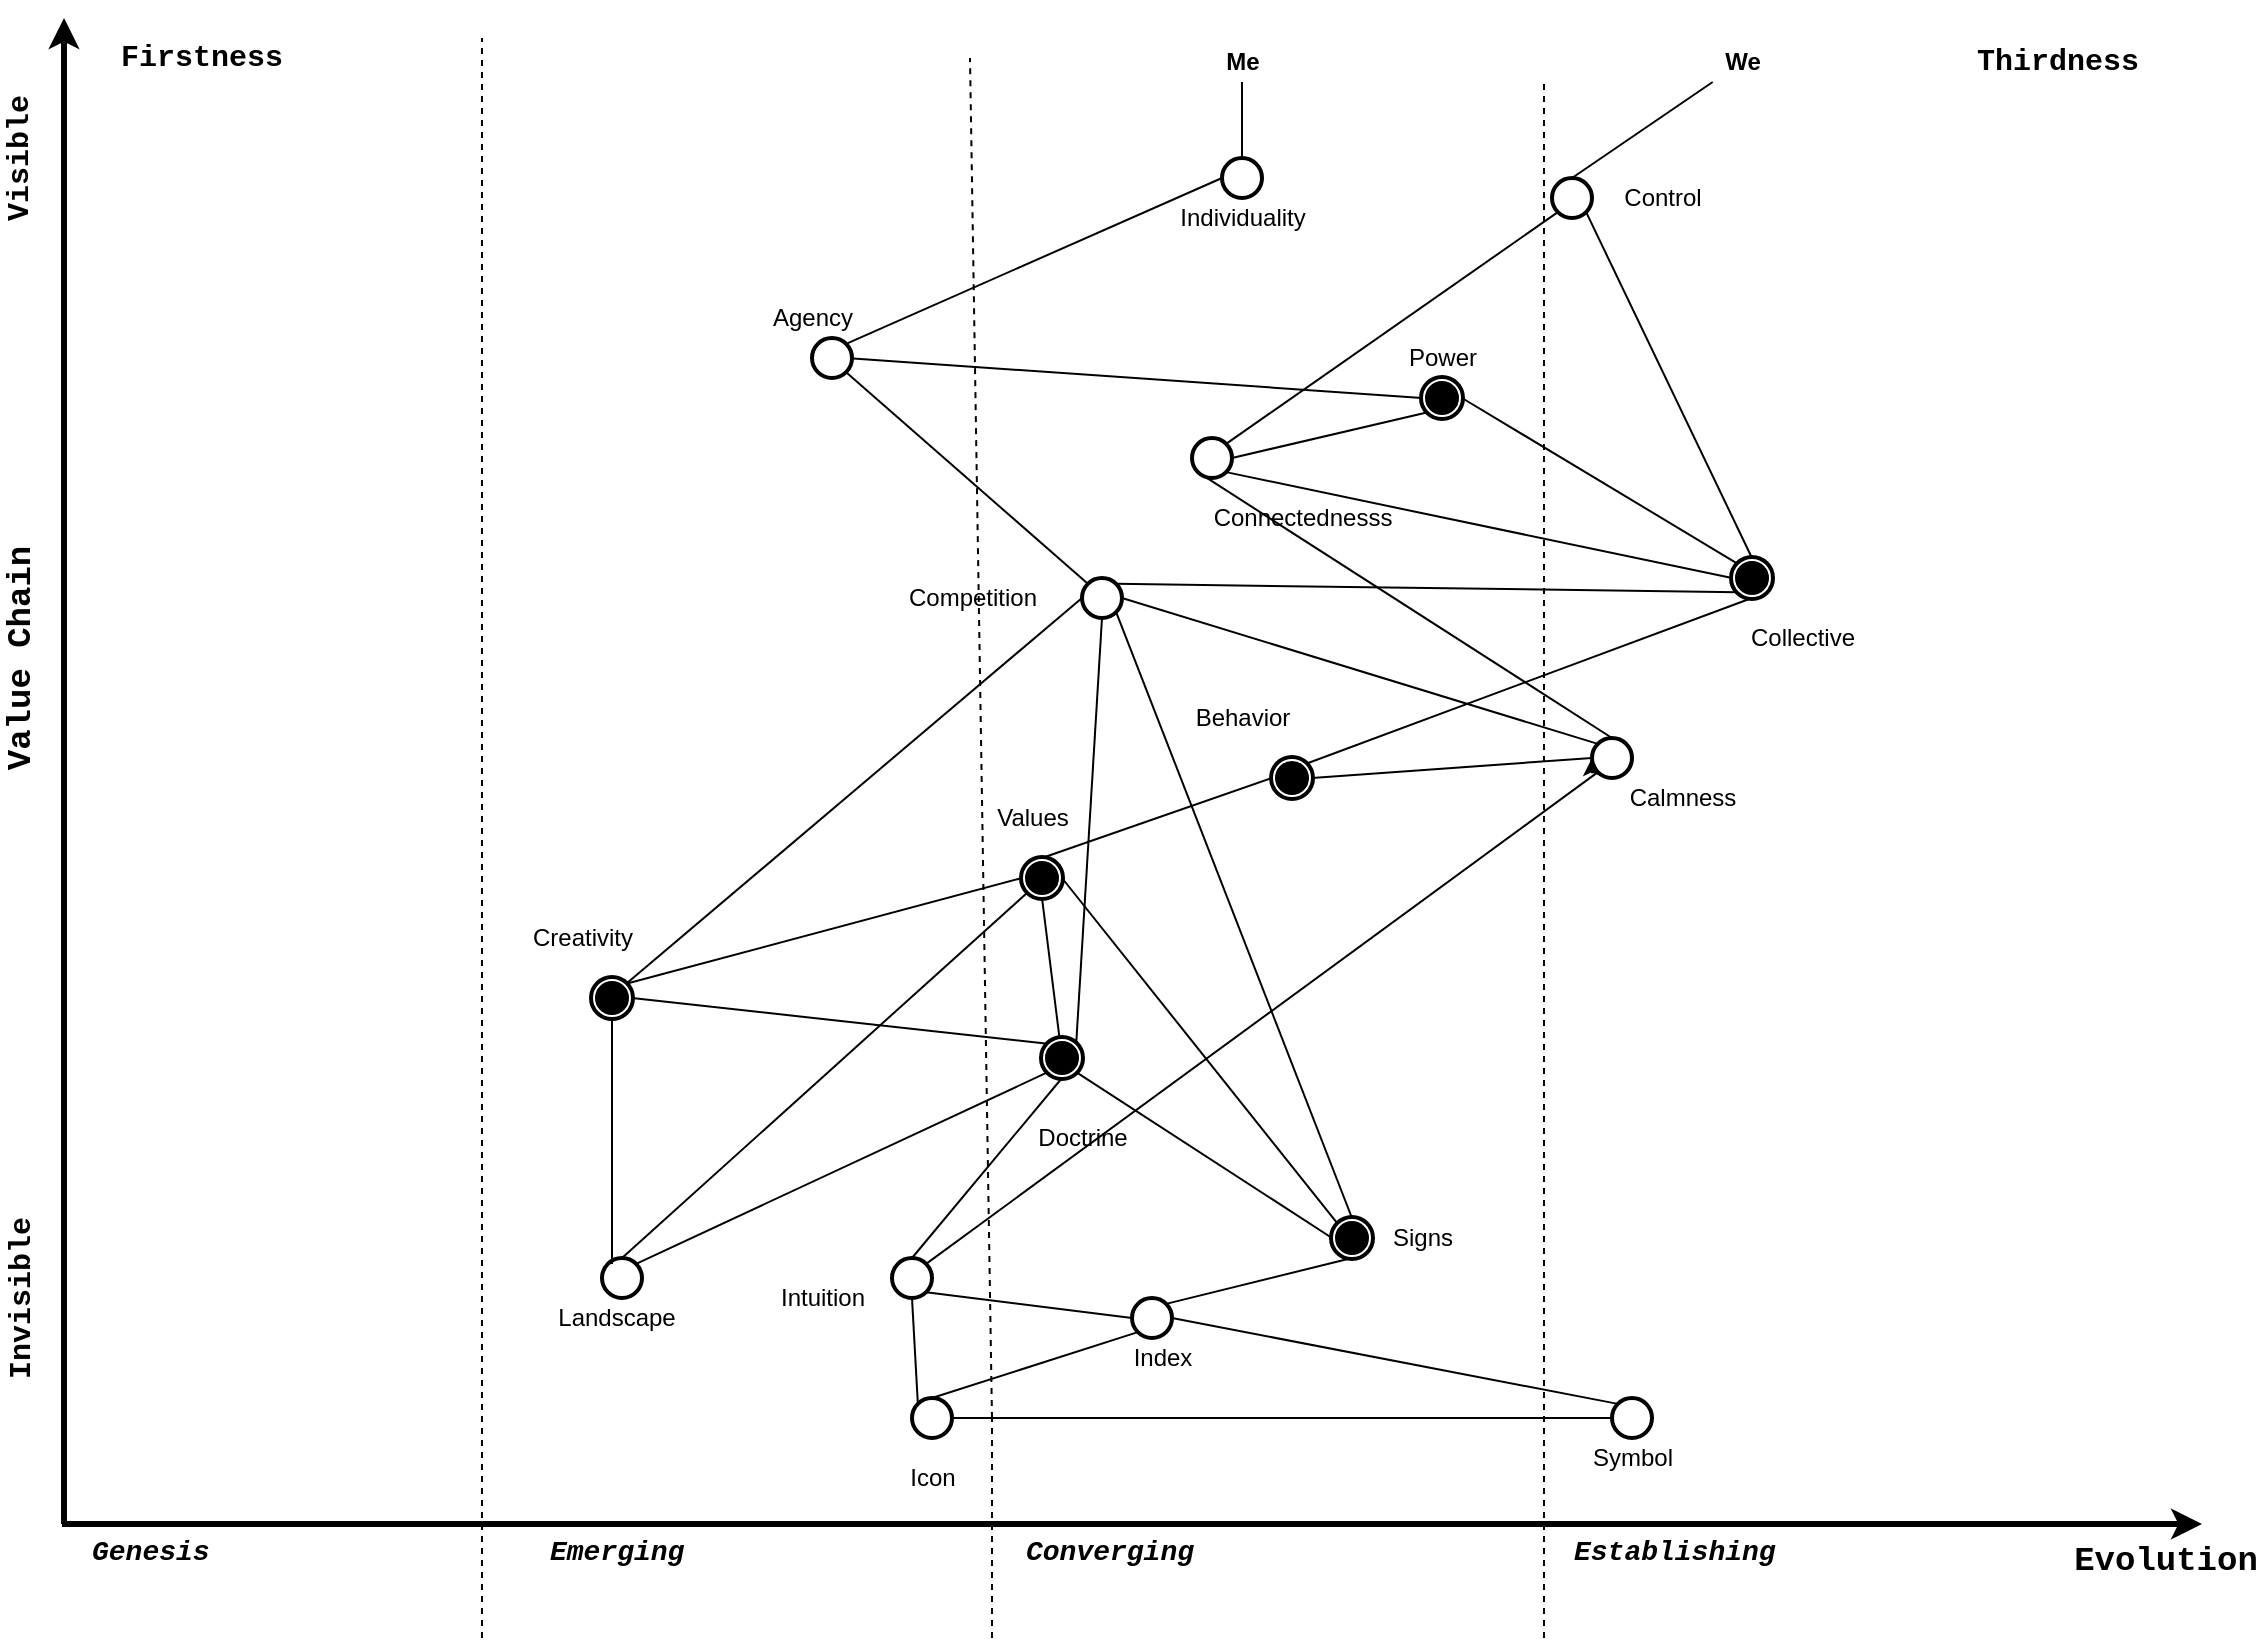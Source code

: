 <mxfile version="13.10.2" type="github">
  <diagram id="SZ1D2dMNAJkDN81yvN-u" name="Page-1">
    <mxGraphModel dx="1779" dy="1548" grid="1" gridSize="10" guides="1" tooltips="1" connect="1" arrows="1" fold="1" page="1" pageScale="1" pageWidth="850" pageHeight="1100" math="0" shadow="0">
      <root>
        <mxCell id="0" />
        <mxCell id="1" parent="0" />
        <UserObject label="" tooltip="Wardley Mapping Canvas" id="ZytXiSbGGcMKnFnPFabf-16">
          <mxCell style="endArrow=none;dashed=1;html=1;strokeWidth=1;fontSize=26;strokeColor=#000000;" edge="1" parent="1">
            <mxGeometry width="50" height="50" relative="1" as="geometry">
              <mxPoint x="65" y="650.0" as="sourcePoint" />
              <mxPoint x="65" y="-150" as="targetPoint" />
            </mxGeometry>
          </mxCell>
        </UserObject>
        <mxCell id="ZytXiSbGGcMKnFnPFabf-17" value="" style="endArrow=none;dashed=1;html=1;strokeWidth=1;fontSize=26;strokeColor=#000000;" edge="1" parent="1">
          <mxGeometry width="50" height="50" relative="1" as="geometry">
            <mxPoint x="320" y="540" as="sourcePoint" />
            <mxPoint x="309.0" y="-140" as="targetPoint" />
          </mxGeometry>
        </mxCell>
        <mxCell id="ZytXiSbGGcMKnFnPFabf-18" value="" style="endArrow=none;dashed=1;html=1;strokeWidth=1;fontSize=26;strokeColor=#000000;" edge="1" parent="1">
          <mxGeometry width="50" height="50" relative="1" as="geometry">
            <mxPoint x="596.0" y="650.0" as="sourcePoint" />
            <mxPoint x="596.0" y="-130" as="targetPoint" />
          </mxGeometry>
        </mxCell>
        <mxCell id="ZytXiSbGGcMKnFnPFabf-19" value="" style="endArrow=classic;html=1;strokeWidth=3;fontSize=26;" edge="1" parent="1">
          <mxGeometry width="50" height="50" relative="1" as="geometry">
            <mxPoint x="-144" y="593.0" as="sourcePoint" />
            <mxPoint x="-144" y="-160" as="targetPoint" />
          </mxGeometry>
        </mxCell>
        <mxCell id="ZytXiSbGGcMKnFnPFabf-20" value="" style="endArrow=classic;html=1;strokeWidth=3;fontSize=26;" edge="1" parent="1">
          <mxGeometry width="50" height="50" relative="1" as="geometry">
            <mxPoint x="-145.0" y="593.0" as="sourcePoint" />
            <mxPoint x="925.0" y="593.0" as="targetPoint" />
          </mxGeometry>
        </mxCell>
        <mxCell id="ZytXiSbGGcMKnFnPFabf-21" value="&lt;i&gt;Genesis&lt;/i&gt;&lt;br style=&quot;font-size: 14px&quot;&gt;" style="text;html=1;strokeColor=none;fillColor=none;align=left;verticalAlign=top;whiteSpace=wrap;rounded=0;labelPosition=center;verticalLabelPosition=middle;fontFamily=Courier New;fontStyle=1;fontSize=14;" vertex="1" parent="1">
          <mxGeometry x="-132.0" y="592" width="136" height="28" as="geometry" />
        </mxCell>
        <mxCell id="ZytXiSbGGcMKnFnPFabf-22" value="&lt;i&gt;Emerging&lt;/i&gt;" style="text;html=1;strokeColor=none;fillColor=none;align=left;verticalAlign=top;whiteSpace=wrap;rounded=0;labelPosition=center;verticalLabelPosition=middle;fontFamily=Courier New;fontStyle=1;fontSize=14;" vertex="1" parent="1">
          <mxGeometry x="97.0" y="592" width="133" height="28" as="geometry" />
        </mxCell>
        <mxCell id="ZytXiSbGGcMKnFnPFabf-23" value="&lt;i&gt;Converging&lt;/i&gt;" style="text;html=1;strokeColor=none;fillColor=none;align=left;verticalAlign=top;whiteSpace=wrap;rounded=0;labelPosition=center;verticalLabelPosition=middle;fontFamily=Courier New;fontStyle=1;fontSize=14;" vertex="1" parent="1">
          <mxGeometry x="335.0" y="592" width="165" height="28" as="geometry" />
        </mxCell>
        <mxCell id="ZytXiSbGGcMKnFnPFabf-24" value="&lt;i&gt;Establishing&lt;/i&gt;" style="text;html=1;strokeColor=none;fillColor=none;align=left;verticalAlign=top;whiteSpace=wrap;rounded=0;labelPosition=center;verticalLabelPosition=middle;fontFamily=Courier New;fontStyle=1;fontSize=14;" vertex="1" parent="1">
          <mxGeometry x="609.0" y="592" width="201" height="28" as="geometry" />
        </mxCell>
        <mxCell id="ZytXiSbGGcMKnFnPFabf-25" value="Evolution" style="text;html=1;strokeColor=none;fillColor=none;align=center;verticalAlign=middle;whiteSpace=wrap;rounded=0;shadow=0;glass=0;comic=0;fontFamily=Courier New;fontSize=17;fontStyle=1" vertex="1" parent="1">
          <mxGeometry x="872" y="602.0" width="70" height="20" as="geometry" />
        </mxCell>
        <mxCell id="ZytXiSbGGcMKnFnPFabf-26" value="Firstness" style="text;html=1;strokeColor=none;fillColor=none;align=center;verticalAlign=middle;whiteSpace=wrap;rounded=0;shadow=0;glass=0;comic=0;fontFamily=Courier New;fontSize=15;fontStyle=1" vertex="1" parent="1">
          <mxGeometry x="-130" y="-150.0" width="110" height="20" as="geometry" />
        </mxCell>
        <mxCell id="ZytXiSbGGcMKnFnPFabf-27" value="Thirdness" style="text;html=1;strokeColor=none;fillColor=none;align=center;verticalAlign=middle;whiteSpace=wrap;rounded=0;shadow=0;glass=0;comic=0;fontFamily=Courier New;fontSize=15;fontStyle=1" vertex="1" parent="1">
          <mxGeometry x="798" y="-148.0" width="110" height="20" as="geometry" />
        </mxCell>
        <mxCell id="ZytXiSbGGcMKnFnPFabf-28" value="Value Chain" style="text;html=1;strokeColor=none;fillColor=none;align=center;verticalAlign=middle;whiteSpace=wrap;rounded=0;shadow=0;glass=0;comic=0;fontFamily=Courier New;fontSize=17;fontStyle=1;rotation=-90;" vertex="1" parent="1">
          <mxGeometry x="-230" y="150.0" width="130" height="20" as="geometry" />
        </mxCell>
        <mxCell id="ZytXiSbGGcMKnFnPFabf-29" value="Visible" style="text;html=1;strokeColor=none;fillColor=none;align=center;verticalAlign=middle;whiteSpace=wrap;rounded=0;shadow=0;glass=0;comic=0;fontFamily=Courier New;fontSize=15;fontStyle=1;rotation=-90;" vertex="1" parent="1">
          <mxGeometry x="-211" y="-100.0" width="90" height="20" as="geometry" />
        </mxCell>
        <mxCell id="ZytXiSbGGcMKnFnPFabf-30" value="Invisible" style="text;html=1;strokeColor=none;fillColor=none;align=center;verticalAlign=middle;whiteSpace=wrap;rounded=0;shadow=0;glass=0;comic=0;fontFamily=Courier New;fontSize=15;fontStyle=1;rotation=-90;" vertex="1" parent="1">
          <mxGeometry x="-210" y="470.0" width="90" height="20" as="geometry" />
        </mxCell>
        <UserObject label="" tooltip="Component" id="ZytXiSbGGcMKnFnPFabf-31">
          <mxCell style="ellipse;whiteSpace=wrap;html=1;aspect=fixed;strokeColor=#000000;fillColor=#ffffff;fontFamily=Helvetica;fontSize=13;align=center;strokeWidth=2;" vertex="1" parent="1">
            <mxGeometry x="600" y="-80" width="20" height="20" as="geometry" />
          </mxCell>
        </UserObject>
        <mxCell id="ZytXiSbGGcMKnFnPFabf-34" value="Control" style="text;html=1;align=center;verticalAlign=middle;resizable=0;points=[];autosize=1;" vertex="1" parent="1">
          <mxGeometry x="630" y="-80" width="50" height="20" as="geometry" />
        </mxCell>
        <UserObject label="" tooltip="Component" id="ZytXiSbGGcMKnFnPFabf-35">
          <mxCell style="ellipse;whiteSpace=wrap;html=1;aspect=fixed;strokeColor=#000000;fillColor=#ffffff;fontFamily=Helvetica;fontSize=13;align=center;strokeWidth=2;" vertex="1" parent="1">
            <mxGeometry x="435" y="-90" width="20" height="20" as="geometry" />
          </mxCell>
        </UserObject>
        <mxCell id="ZytXiSbGGcMKnFnPFabf-36" value="Individuality" style="text;html=1;align=center;verticalAlign=middle;resizable=0;points=[];autosize=1;" vertex="1" parent="1">
          <mxGeometry x="405" y="-70" width="80" height="20" as="geometry" />
        </mxCell>
        <mxCell id="ZytXiSbGGcMKnFnPFabf-39" value="Agency" style="text;html=1;align=center;verticalAlign=middle;resizable=0;points=[];autosize=1;" vertex="1" parent="1">
          <mxGeometry x="200" y="-20" width="60" height="20" as="geometry" />
        </mxCell>
        <UserObject label="" tooltip="Component" id="ZytXiSbGGcMKnFnPFabf-40">
          <mxCell style="ellipse;whiteSpace=wrap;html=1;aspect=fixed;strokeColor=#000000;fillColor=#ffffff;fontFamily=Helvetica;fontSize=13;align=center;strokeWidth=2;" vertex="1" parent="1">
            <mxGeometry x="420" y="50" width="20" height="20" as="geometry" />
          </mxCell>
        </UserObject>
        <mxCell id="ZytXiSbGGcMKnFnPFabf-41" value="Connectednesss" style="text;html=1;align=center;verticalAlign=middle;resizable=0;points=[];autosize=1;" vertex="1" parent="1">
          <mxGeometry x="425" y="80" width="100" height="20" as="geometry" />
        </mxCell>
        <mxCell id="ZytXiSbGGcMKnFnPFabf-44" value="" style="shape=mxgraph.bpmn.shape;html=1;verticalLabelPosition=bottom;labelBackgroundColor=#ffffff;verticalAlign=top;align=center;perimeter=ellipsePerimeter;outlineConnect=0;outline=end;symbol=terminate;rotation=0;fontStyle=1" vertex="1" parent="1">
          <mxGeometry x="690" y="110" width="20" height="20" as="geometry" />
        </mxCell>
        <mxCell id="ZytXiSbGGcMKnFnPFabf-45" value="Collective" style="text;html=1;align=center;verticalAlign=middle;resizable=0;points=[];autosize=1;" vertex="1" parent="1">
          <mxGeometry x="690" y="140" width="70" height="20" as="geometry" />
        </mxCell>
        <mxCell id="ZytXiSbGGcMKnFnPFabf-46" value="" style="shape=mxgraph.bpmn.shape;html=1;verticalLabelPosition=bottom;labelBackgroundColor=#ffffff;verticalAlign=top;align=center;perimeter=ellipsePerimeter;outlineConnect=0;outline=end;symbol=terminate;rotation=0;fontStyle=1" vertex="1" parent="1">
          <mxGeometry x="535" y="20" width="20" height="20" as="geometry" />
        </mxCell>
        <mxCell id="ZytXiSbGGcMKnFnPFabf-47" value="Power" style="text;html=1;align=center;verticalAlign=middle;resizable=0;points=[];autosize=1;" vertex="1" parent="1">
          <mxGeometry x="520" width="50" height="20" as="geometry" />
        </mxCell>
        <UserObject label="" tooltip="Component" id="ZytXiSbGGcMKnFnPFabf-48">
          <mxCell style="ellipse;whiteSpace=wrap;html=1;aspect=fixed;strokeColor=#000000;fillColor=#ffffff;fontFamily=Helvetica;fontSize=13;align=center;strokeWidth=2;" vertex="1" parent="1">
            <mxGeometry x="620" y="200" width="20" height="20" as="geometry" />
          </mxCell>
        </UserObject>
        <mxCell id="ZytXiSbGGcMKnFnPFabf-49" value="Calmness" style="text;html=1;align=center;verticalAlign=middle;resizable=0;points=[];autosize=1;" vertex="1" parent="1">
          <mxGeometry x="630" y="220" width="70" height="20" as="geometry" />
        </mxCell>
        <UserObject label="" tooltip="Component" id="ZytXiSbGGcMKnFnPFabf-50">
          <mxCell style="ellipse;whiteSpace=wrap;html=1;aspect=fixed;strokeColor=#000000;fillColor=#ffffff;fontFamily=Helvetica;fontSize=13;align=center;strokeWidth=2;" vertex="1" parent="1">
            <mxGeometry x="365" y="120" width="20" height="20" as="geometry" />
          </mxCell>
        </UserObject>
        <mxCell id="ZytXiSbGGcMKnFnPFabf-51" value="Competition" style="text;html=1;align=center;verticalAlign=middle;resizable=0;points=[];autosize=1;" vertex="1" parent="1">
          <mxGeometry x="270" y="120" width="80" height="20" as="geometry" />
        </mxCell>
        <mxCell id="ZytXiSbGGcMKnFnPFabf-53" value="Behavior" style="text;html=1;align=center;verticalAlign=middle;resizable=0;points=[];autosize=1;" vertex="1" parent="1">
          <mxGeometry x="415" y="180" width="60" height="20" as="geometry" />
        </mxCell>
        <mxCell id="ZytXiSbGGcMKnFnPFabf-55" value="Values" style="text;html=1;align=center;verticalAlign=middle;resizable=0;points=[];autosize=1;" vertex="1" parent="1">
          <mxGeometry x="315" y="230" width="50" height="20" as="geometry" />
        </mxCell>
        <mxCell id="ZytXiSbGGcMKnFnPFabf-56" value="" style="shape=mxgraph.bpmn.shape;html=1;verticalLabelPosition=bottom;labelBackgroundColor=#ffffff;verticalAlign=top;align=center;perimeter=ellipsePerimeter;outlineConnect=0;outline=end;symbol=terminate;rotation=0;fontStyle=1" vertex="1" parent="1">
          <mxGeometry x="460" y="210" width="20" height="20" as="geometry" />
        </mxCell>
        <mxCell id="ZytXiSbGGcMKnFnPFabf-57" value="" style="shape=mxgraph.bpmn.shape;html=1;verticalLabelPosition=bottom;labelBackgroundColor=#ffffff;verticalAlign=top;align=center;perimeter=ellipsePerimeter;outlineConnect=0;outline=end;symbol=terminate;rotation=0;fontStyle=1" vertex="1" parent="1">
          <mxGeometry x="335" y="260" width="20" height="20" as="geometry" />
        </mxCell>
        <mxCell id="ZytXiSbGGcMKnFnPFabf-58" value="" style="shape=mxgraph.bpmn.shape;html=1;verticalLabelPosition=bottom;labelBackgroundColor=#ffffff;verticalAlign=top;align=center;perimeter=ellipsePerimeter;outlineConnect=0;outline=end;symbol=terminate;rotation=0;fontStyle=1" vertex="1" parent="1">
          <mxGeometry x="120" y="320" width="20" height="20" as="geometry" />
        </mxCell>
        <mxCell id="ZytXiSbGGcMKnFnPFabf-59" value="Creativity" style="text;html=1;align=center;verticalAlign=middle;resizable=0;points=[];autosize=1;" vertex="1" parent="1">
          <mxGeometry x="80" y="290" width="70" height="20" as="geometry" />
        </mxCell>
        <mxCell id="ZytXiSbGGcMKnFnPFabf-60" value="" style="shape=mxgraph.bpmn.shape;html=1;verticalLabelPosition=bottom;labelBackgroundColor=#ffffff;verticalAlign=top;align=center;perimeter=ellipsePerimeter;outlineConnect=0;outline=end;symbol=terminate;rotation=0;fontStyle=1" vertex="1" parent="1">
          <mxGeometry x="345" y="350" width="20" height="20" as="geometry" />
        </mxCell>
        <mxCell id="ZytXiSbGGcMKnFnPFabf-61" value="Doctrine" style="text;html=1;align=center;verticalAlign=middle;resizable=0;points=[];autosize=1;" vertex="1" parent="1">
          <mxGeometry x="335" y="390" width="60" height="20" as="geometry" />
        </mxCell>
        <UserObject label="" tooltip="Component" id="ZytXiSbGGcMKnFnPFabf-62">
          <mxCell style="ellipse;whiteSpace=wrap;html=1;aspect=fixed;strokeColor=#000000;fillColor=#ffffff;fontFamily=Helvetica;fontSize=13;align=center;strokeWidth=2;" vertex="1" parent="1">
            <mxGeometry x="270" y="460" width="20" height="20" as="geometry" />
          </mxCell>
        </UserObject>
        <mxCell id="ZytXiSbGGcMKnFnPFabf-63" value="Intuition" style="text;html=1;align=center;verticalAlign=middle;resizable=0;points=[];autosize=1;" vertex="1" parent="1">
          <mxGeometry x="205" y="470" width="60" height="20" as="geometry" />
        </mxCell>
        <UserObject label="" tooltip="Component" id="ZytXiSbGGcMKnFnPFabf-64">
          <mxCell style="ellipse;whiteSpace=wrap;html=1;aspect=fixed;strokeColor=#000000;fillColor=#ffffff;fontFamily=Helvetica;fontSize=13;align=center;strokeWidth=2;" vertex="1" parent="1">
            <mxGeometry x="390" y="480" width="20" height="20" as="geometry" />
          </mxCell>
        </UserObject>
        <mxCell id="ZytXiSbGGcMKnFnPFabf-65" value="Landscape" style="text;html=1;align=center;verticalAlign=middle;resizable=0;points=[];autosize=1;" vertex="1" parent="1">
          <mxGeometry x="97" y="480" width="70" height="20" as="geometry" />
        </mxCell>
        <UserObject label="" tooltip="Component" id="ZytXiSbGGcMKnFnPFabf-66">
          <mxCell style="ellipse;whiteSpace=wrap;html=1;aspect=fixed;strokeColor=#000000;fillColor=#ffffff;fontFamily=Helvetica;fontSize=13;align=center;strokeWidth=2;" vertex="1" parent="1">
            <mxGeometry x="630" y="530" width="20" height="20" as="geometry" />
          </mxCell>
        </UserObject>
        <mxCell id="ZytXiSbGGcMKnFnPFabf-68" value="Symbol" style="text;html=1;align=center;verticalAlign=middle;resizable=0;points=[];autosize=1;" vertex="1" parent="1">
          <mxGeometry x="610" y="550" width="60" height="20" as="geometry" />
        </mxCell>
        <UserObject label="" tooltip="Component" id="ZytXiSbGGcMKnFnPFabf-69">
          <mxCell style="ellipse;whiteSpace=wrap;html=1;aspect=fixed;strokeColor=#000000;fillColor=#ffffff;fontFamily=Helvetica;fontSize=13;align=center;strokeWidth=2;" vertex="1" parent="1">
            <mxGeometry x="125" y="460" width="20" height="20" as="geometry" />
          </mxCell>
        </UserObject>
        <UserObject label="" tooltip="Component" id="ZytXiSbGGcMKnFnPFabf-76">
          <mxCell style="ellipse;whiteSpace=wrap;html=1;aspect=fixed;strokeColor=#000000;fillColor=#ffffff;fontFamily=Helvetica;fontSize=13;align=center;strokeWidth=2;" vertex="1" parent="1">
            <mxGeometry x="280" y="530" width="20" height="20" as="geometry" />
          </mxCell>
        </UserObject>
        <mxCell id="ZytXiSbGGcMKnFnPFabf-77" value="Icon" style="text;html=1;align=center;verticalAlign=middle;resizable=0;points=[];autosize=1;" vertex="1" parent="1">
          <mxGeometry x="270" y="560" width="40" height="20" as="geometry" />
        </mxCell>
        <mxCell id="ZytXiSbGGcMKnFnPFabf-82" value="" style="shape=mxgraph.bpmn.shape;html=1;verticalLabelPosition=bottom;labelBackgroundColor=#ffffff;verticalAlign=top;align=center;perimeter=ellipsePerimeter;outlineConnect=0;outline=end;symbol=terminate;rotation=0;fontStyle=1" vertex="1" parent="1">
          <mxGeometry x="490" y="440" width="20" height="20" as="geometry" />
        </mxCell>
        <mxCell id="ZytXiSbGGcMKnFnPFabf-85" value="Signs" style="text;html=1;align=center;verticalAlign=middle;resizable=0;points=[];autosize=1;" vertex="1" parent="1">
          <mxGeometry x="510" y="440" width="50" height="20" as="geometry" />
        </mxCell>
        <UserObject label="" tooltip="Interface / line of the present" id="ZytXiSbGGcMKnFnPFabf-86">
          <mxCell style="endArrow=none;html=1;strokeColor=#000000;strokeWidth=1;fontFamily=Courier New;fontSize=14;fontColor=#000000;entryX=1;entryY=0.5;entryDx=0;entryDy=0;exitX=0.145;exitY=0.145;exitDx=0;exitDy=0;exitPerimeter=0;" edge="1" parent="1" source="ZytXiSbGGcMKnFnPFabf-82" target="ZytXiSbGGcMKnFnPFabf-57">
            <mxGeometry width="50" height="50" relative="1" as="geometry">
              <mxPoint x="540" y="380" as="sourcePoint" />
              <mxPoint x="570" y="330" as="targetPoint" />
            </mxGeometry>
          </mxCell>
        </UserObject>
        <UserObject label="" tooltip="Interface / line of the present" id="ZytXiSbGGcMKnFnPFabf-87">
          <mxCell style="endArrow=none;html=1;strokeColor=#000000;strokeWidth=1;fontFamily=Courier New;fontSize=14;fontColor=#000000;entryX=0.5;entryY=1;entryDx=0;entryDy=0;" edge="1" parent="1" source="ZytXiSbGGcMKnFnPFabf-60" target="ZytXiSbGGcMKnFnPFabf-57">
            <mxGeometry width="50" height="50" relative="1" as="geometry">
              <mxPoint x="440" y="450" as="sourcePoint" />
              <mxPoint x="470" y="400" as="targetPoint" />
            </mxGeometry>
          </mxCell>
        </UserObject>
        <UserObject label="" tooltip="Interface / line of the present" id="ZytXiSbGGcMKnFnPFabf-89">
          <mxCell style="endArrow=none;html=1;strokeColor=#000000;strokeWidth=1;fontFamily=Courier New;fontSize=14;fontColor=#000000;entryX=1;entryY=0.5;entryDx=0;entryDy=0;exitX=0.145;exitY=0.145;exitDx=0;exitDy=0;exitPerimeter=0;" edge="1" parent="1" source="ZytXiSbGGcMKnFnPFabf-60" target="ZytXiSbGGcMKnFnPFabf-58">
            <mxGeometry width="50" height="50" relative="1" as="geometry">
              <mxPoint x="260" y="430" as="sourcePoint" />
              <mxPoint x="290" y="380" as="targetPoint" />
            </mxGeometry>
          </mxCell>
        </UserObject>
        <UserObject label="" tooltip="Interface / line of the present" id="ZytXiSbGGcMKnFnPFabf-90">
          <mxCell style="endArrow=none;html=1;strokeColor=#000000;strokeWidth=1;fontFamily=Courier New;fontSize=14;fontColor=#000000;exitX=0.855;exitY=0.145;exitDx=0;exitDy=0;exitPerimeter=0;entryX=0;entryY=0.5;entryDx=0;entryDy=0;" edge="1" parent="1" source="ZytXiSbGGcMKnFnPFabf-58" target="ZytXiSbGGcMKnFnPFabf-50">
            <mxGeometry width="50" height="50" relative="1" as="geometry">
              <mxPoint x="230" y="270" as="sourcePoint" />
              <mxPoint x="260" y="220" as="targetPoint" />
            </mxGeometry>
          </mxCell>
        </UserObject>
        <UserObject label="" tooltip="Interface / line of the present" id="ZytXiSbGGcMKnFnPFabf-91">
          <mxCell style="endArrow=none;html=1;strokeColor=#000000;strokeWidth=1;fontFamily=Courier New;fontSize=14;fontColor=#000000;entryX=1;entryY=1;entryDx=0;entryDy=0;exitX=0.5;exitY=0;exitDx=0;exitDy=0;" edge="1" parent="1" source="ZytXiSbGGcMKnFnPFabf-82" target="ZytXiSbGGcMKnFnPFabf-50">
            <mxGeometry width="50" height="50" relative="1" as="geometry">
              <mxPoint x="650" y="410" as="sourcePoint" />
              <mxPoint y="330" as="targetPoint" />
            </mxGeometry>
          </mxCell>
        </UserObject>
        <UserObject label="" tooltip="Interface / line of the present" id="ZytXiSbGGcMKnFnPFabf-92">
          <mxCell style="endArrow=none;html=1;strokeColor=#000000;strokeWidth=1;fontFamily=Courier New;fontSize=14;fontColor=#000000;entryX=0.5;entryY=1;entryDx=0;entryDy=0;exitX=0.855;exitY=0.145;exitDx=0;exitDy=0;exitPerimeter=0;" edge="1" parent="1" source="ZytXiSbGGcMKnFnPFabf-60" target="ZytXiSbGGcMKnFnPFabf-50">
            <mxGeometry width="50" height="50" relative="1" as="geometry">
              <mxPoint x="375" y="390" as="sourcePoint" />
              <mxPoint x="390" y="400" as="targetPoint" />
            </mxGeometry>
          </mxCell>
        </UserObject>
        <UserObject label="" tooltip="Interface / line of the present" id="ZytXiSbGGcMKnFnPFabf-94">
          <mxCell style="endArrow=none;html=1;strokeColor=#000000;strokeWidth=1;fontFamily=Courier New;fontSize=14;fontColor=#000000;entryX=0.855;entryY=0.855;entryDx=0;entryDy=0;entryPerimeter=0;exitX=0;exitY=0.5;exitDx=0;exitDy=0;" edge="1" parent="1" source="ZytXiSbGGcMKnFnPFabf-82" target="ZytXiSbGGcMKnFnPFabf-60">
            <mxGeometry width="50" height="50" relative="1" as="geometry">
              <mxPoint x="630" y="440" as="sourcePoint" />
              <mxPoint x="70" y="400" as="targetPoint" />
            </mxGeometry>
          </mxCell>
        </UserObject>
        <UserObject label="" tooltip="Interface / line of the present" id="ZytXiSbGGcMKnFnPFabf-95">
          <mxCell style="endArrow=none;html=1;strokeColor=#000000;strokeWidth=1;fontFamily=Courier New;fontSize=14;fontColor=#000000;entryX=0;entryY=1;entryDx=0;entryDy=0;exitX=1;exitY=0;exitDx=0;exitDy=0;" edge="1" parent="1" source="ZytXiSbGGcMKnFnPFabf-62" target="ZytXiSbGGcMKnFnPFabf-48">
            <mxGeometry width="50" height="50" relative="1" as="geometry">
              <mxPoint x="100" y="300" as="sourcePoint" />
              <mxPoint x="130" y="250" as="targetPoint" />
            </mxGeometry>
          </mxCell>
        </UserObject>
        <UserObject label="" tooltip="Interface / line of the present" id="ZytXiSbGGcMKnFnPFabf-96">
          <mxCell style="endArrow=none;html=1;strokeColor=#000000;strokeWidth=1;fontFamily=Courier New;fontSize=14;fontColor=#000000;exitX=1;exitY=0.5;exitDx=0;exitDy=0;entryX=0;entryY=0.5;entryDx=0;entryDy=0;" edge="1" parent="1" source="ZytXiSbGGcMKnFnPFabf-56" target="ZytXiSbGGcMKnFnPFabf-48">
            <mxGeometry width="50" height="50" relative="1" as="geometry">
              <mxPoint x="150" y="230" as="sourcePoint" />
              <mxPoint x="350" y="130" as="targetPoint" />
            </mxGeometry>
          </mxCell>
        </UserObject>
        <UserObject label="" tooltip="Interface / line of the present" id="ZytXiSbGGcMKnFnPFabf-97">
          <mxCell style="endArrow=none;html=1;strokeColor=#000000;strokeWidth=1;fontFamily=Courier New;fontSize=14;fontColor=#000000;exitX=0;exitY=0;exitDx=0;exitDy=0;entryX=1;entryY=0.5;entryDx=0;entryDy=0;" edge="1" parent="1" source="ZytXiSbGGcMKnFnPFabf-48" target="ZytXiSbGGcMKnFnPFabf-50">
            <mxGeometry width="50" height="50" relative="1" as="geometry">
              <mxPoint x="110" y="230" as="sourcePoint" />
              <mxPoint x="390" y="130" as="targetPoint" />
            </mxGeometry>
          </mxCell>
        </UserObject>
        <UserObject label="" tooltip="Interface / line of the present" id="ZytXiSbGGcMKnFnPFabf-105">
          <mxCell style="endArrow=none;html=1;strokeColor=#000000;strokeWidth=1;fontFamily=Courier New;fontSize=14;fontColor=#000000;entryX=1;entryY=0.5;entryDx=0;entryDy=0;exitX=0.145;exitY=0.145;exitDx=0;exitDy=0;exitPerimeter=0;" edge="1" parent="1" source="ZytXiSbGGcMKnFnPFabf-44" target="ZytXiSbGGcMKnFnPFabf-46">
            <mxGeometry width="50" height="50" relative="1" as="geometry">
              <mxPoint x="160" y="150" as="sourcePoint" />
              <mxPoint x="190" y="100" as="targetPoint" />
            </mxGeometry>
          </mxCell>
        </UserObject>
        <UserObject label="" tooltip="Interface / line of the present" id="ZytXiSbGGcMKnFnPFabf-106">
          <mxCell style="endArrow=none;html=1;strokeColor=#000000;strokeWidth=1;fontFamily=Courier New;fontSize=14;fontColor=#000000;exitX=0;exitY=0.5;exitDx=0;exitDy=0;" edge="1" parent="1" source="ZytXiSbGGcMKnFnPFabf-46">
            <mxGeometry width="50" height="50" relative="1" as="geometry">
              <mxPoint x="470" y="20" as="sourcePoint" />
              <mxPoint x="247" y="10" as="targetPoint" />
            </mxGeometry>
          </mxCell>
        </UserObject>
        <UserObject label="" tooltip="Interface / line of the present" id="ZytXiSbGGcMKnFnPFabf-107">
          <mxCell style="endArrow=none;html=1;strokeColor=#000000;strokeWidth=1;fontFamily=Courier New;fontSize=14;fontColor=#000000;entryX=0;entryY=1;entryDx=0;entryDy=0;exitX=1;exitY=0;exitDx=0;exitDy=0;" edge="1" parent="1" source="ZytXiSbGGcMKnFnPFabf-40" target="ZytXiSbGGcMKnFnPFabf-31">
            <mxGeometry width="50" height="50" relative="1" as="geometry">
              <mxPoint x="290" y="-20" as="sourcePoint" />
              <mxPoint x="320" y="-70" as="targetPoint" />
            </mxGeometry>
          </mxCell>
        </UserObject>
        <UserObject label="" tooltip="Interface / line of the present" id="ZytXiSbGGcMKnFnPFabf-108">
          <mxCell style="endArrow=none;html=1;strokeColor=#000000;strokeWidth=1;fontFamily=Courier New;fontSize=14;fontColor=#000000;entryX=1;entryY=1;entryDx=0;entryDy=0;exitX=0.5;exitY=0;exitDx=0;exitDy=0;" edge="1" parent="1" source="ZytXiSbGGcMKnFnPFabf-44" target="ZytXiSbGGcMKnFnPFabf-31">
            <mxGeometry width="50" height="50" relative="1" as="geometry">
              <mxPoint x="780" y="120" as="sourcePoint" />
              <mxPoint x="810" y="70" as="targetPoint" />
            </mxGeometry>
          </mxCell>
        </UserObject>
        <UserObject label="" tooltip="Interface / line of the present" id="ZytXiSbGGcMKnFnPFabf-111">
          <mxCell style="endArrow=none;html=1;strokeColor=#000000;strokeWidth=1;fontFamily=Courier New;fontSize=14;fontColor=#000000;entryX=1;entryY=1;entryDx=0;entryDy=0;exitX=0;exitY=0.5;exitDx=0;exitDy=0;" edge="1" parent="1" source="ZytXiSbGGcMKnFnPFabf-44" target="ZytXiSbGGcMKnFnPFabf-40">
            <mxGeometry width="50" height="50" relative="1" as="geometry">
              <mxPoint x="620" y="290" as="sourcePoint" />
              <mxPoint x="650" y="240" as="targetPoint" />
            </mxGeometry>
          </mxCell>
        </UserObject>
        <UserObject label="" tooltip="Interface / line of the present" id="ZytXiSbGGcMKnFnPFabf-112">
          <mxCell style="endArrow=none;html=1;strokeColor=#000000;strokeWidth=1;fontFamily=Courier New;fontSize=14;fontColor=#000000;entryX=1;entryY=0;entryDx=0;entryDy=0;exitX=0;exitY=0.5;exitDx=0;exitDy=0;" edge="1" parent="1" source="ZytXiSbGGcMKnFnPFabf-35" target="ZytXiSbGGcMKnFnPFabf-38">
            <mxGeometry width="50" height="50" relative="1" as="geometry">
              <mxPoint x="120" y="20" as="sourcePoint" />
              <mxPoint x="150" y="-30" as="targetPoint" />
            </mxGeometry>
          </mxCell>
        </UserObject>
        <mxCell id="ZytXiSbGGcMKnFnPFabf-115" value="&lt;b&gt;Me&lt;/b&gt;" style="text;html=1;align=center;verticalAlign=middle;resizable=0;points=[];autosize=1;" vertex="1" parent="1">
          <mxGeometry x="430" y="-148" width="30" height="20" as="geometry" />
        </mxCell>
        <mxCell id="ZytXiSbGGcMKnFnPFabf-116" value="&lt;b&gt;We&lt;/b&gt;" style="text;html=1;align=center;verticalAlign=middle;resizable=0;points=[];autosize=1;" vertex="1" parent="1">
          <mxGeometry x="680" y="-148" width="30" height="20" as="geometry" />
        </mxCell>
        <UserObject label="" tooltip="Interface / line of the present" id="ZytXiSbGGcMKnFnPFabf-117">
          <mxCell style="endArrow=none;html=1;strokeColor=#000000;strokeWidth=1;fontFamily=Courier New;fontSize=14;fontColor=#000000;exitX=0.5;exitY=0;exitDx=0;exitDy=0;" edge="1" parent="1" source="ZytXiSbGGcMKnFnPFabf-35" target="ZytXiSbGGcMKnFnPFabf-115">
            <mxGeometry width="50" height="50" relative="1" as="geometry">
              <mxPoint x="230" y="-50" as="sourcePoint" />
              <mxPoint x="260" y="-100" as="targetPoint" />
            </mxGeometry>
          </mxCell>
        </UserObject>
        <UserObject label="" tooltip="Interface / line of the present" id="ZytXiSbGGcMKnFnPFabf-118">
          <mxCell style="endArrow=none;html=1;strokeColor=#000000;strokeWidth=1;fontFamily=Courier New;fontSize=14;fontColor=#000000;exitX=0.5;exitY=0;exitDx=0;exitDy=0;" edge="1" parent="1" source="ZytXiSbGGcMKnFnPFabf-31" target="ZytXiSbGGcMKnFnPFabf-116">
            <mxGeometry width="50" height="50" relative="1" as="geometry">
              <mxPoint x="330" y="30" as="sourcePoint" />
              <mxPoint x="360" y="-20" as="targetPoint" />
            </mxGeometry>
          </mxCell>
        </UserObject>
        <UserObject label="" tooltip="Component" id="ZytXiSbGGcMKnFnPFabf-38">
          <mxCell style="ellipse;whiteSpace=wrap;html=1;aspect=fixed;strokeColor=#000000;fillColor=#ffffff;fontFamily=Helvetica;fontSize=13;align=center;strokeWidth=2;" vertex="1" parent="1">
            <mxGeometry x="230" width="20" height="20" as="geometry" />
          </mxCell>
        </UserObject>
        <UserObject label="" tooltip="Interface / line of the present" id="ZytXiSbGGcMKnFnPFabf-125">
          <mxCell style="endArrow=none;html=1;strokeColor=#000000;strokeWidth=1;fontFamily=Courier New;fontSize=14;fontColor=#000000;exitX=0;exitY=0;exitDx=0;exitDy=0;entryX=1;entryY=1;entryDx=0;entryDy=0;" edge="1" parent="1" source="ZytXiSbGGcMKnFnPFabf-50" target="ZytXiSbGGcMKnFnPFabf-38">
            <mxGeometry width="50" height="50" relative="1" as="geometry">
              <mxPoint x="492.929" y="102.929" as="sourcePoint" />
              <mxPoint x="250" y="-30" as="targetPoint" />
            </mxGeometry>
          </mxCell>
        </UserObject>
        <UserObject label="" tooltip="Interface / line of the present" id="ZytXiSbGGcMKnFnPFabf-127">
          <mxCell style="endArrow=none;html=1;strokeColor=#000000;strokeWidth=1;fontFamily=Courier New;fontSize=14;fontColor=#000000;entryX=0.145;entryY=0.855;entryDx=0;entryDy=0;entryPerimeter=0;exitX=1;exitY=0;exitDx=0;exitDy=0;" edge="1" parent="1" source="ZytXiSbGGcMKnFnPFabf-50" target="ZytXiSbGGcMKnFnPFabf-44">
            <mxGeometry width="50" height="50" relative="1" as="geometry">
              <mxPoint x="490" y="130" as="sourcePoint" />
              <mxPoint x="680" y="120" as="targetPoint" />
            </mxGeometry>
          </mxCell>
        </UserObject>
        <UserObject label="" tooltip="Interface / line of the present" id="ZytXiSbGGcMKnFnPFabf-128">
          <mxCell style="endArrow=none;html=1;strokeColor=#000000;strokeWidth=1;fontFamily=Courier New;fontSize=14;fontColor=#000000;entryX=0.145;entryY=0.855;entryDx=0;entryDy=0;entryPerimeter=0;exitX=1;exitY=0;exitDx=0;exitDy=0;" edge="1" parent="1" source="ZytXiSbGGcMKnFnPFabf-69" target="ZytXiSbGGcMKnFnPFabf-60">
            <mxGeometry width="50" height="50" relative="1" as="geometry">
              <mxPoint x="90" y="540" as="sourcePoint" />
              <mxPoint x="120" y="490" as="targetPoint" />
            </mxGeometry>
          </mxCell>
        </UserObject>
        <UserObject label="" tooltip="Interface / line of the present" id="ZytXiSbGGcMKnFnPFabf-129">
          <mxCell style="endArrow=none;html=1;strokeColor=#000000;strokeWidth=1;fontFamily=Courier New;fontSize=14;fontColor=#000000;entryX=0.5;entryY=1;entryDx=0;entryDy=0;" edge="1" parent="1" target="ZytXiSbGGcMKnFnPFabf-58">
            <mxGeometry width="50" height="50" relative="1" as="geometry">
              <mxPoint x="130" y="463" as="sourcePoint" />
              <mxPoint x="-20" y="370" as="targetPoint" />
            </mxGeometry>
          </mxCell>
        </UserObject>
        <UserObject label="" tooltip="Interface / line of the present" id="ZytXiSbGGcMKnFnPFabf-130">
          <mxCell style="endArrow=none;html=1;strokeColor=#000000;strokeWidth=1;fontFamily=Courier New;fontSize=14;fontColor=#000000;entryX=0;entryY=0.5;entryDx=0;entryDy=0;exitX=0.855;exitY=0.145;exitDx=0;exitDy=0;exitPerimeter=0;" edge="1" parent="1" source="ZytXiSbGGcMKnFnPFabf-58" target="ZytXiSbGGcMKnFnPFabf-57">
            <mxGeometry width="50" height="50" relative="1" as="geometry">
              <mxPoint x="210" y="430" as="sourcePoint" />
              <mxPoint x="240" y="380" as="targetPoint" />
            </mxGeometry>
          </mxCell>
        </UserObject>
        <UserObject label="" tooltip="Interface / line of the present" id="ZytXiSbGGcMKnFnPFabf-131">
          <mxCell style="endArrow=none;html=1;strokeColor=#000000;strokeWidth=1;fontFamily=Courier New;fontSize=14;fontColor=#000000;entryX=0;entryY=0.5;entryDx=0;entryDy=0;exitX=0.5;exitY=0;exitDx=0;exitDy=0;" edge="1" parent="1" source="ZytXiSbGGcMKnFnPFabf-57" target="ZytXiSbGGcMKnFnPFabf-56">
            <mxGeometry width="50" height="50" relative="1" as="geometry">
              <mxPoint x="-30" y="360" as="sourcePoint" />
              <mxPoint y="310" as="targetPoint" />
            </mxGeometry>
          </mxCell>
        </UserObject>
        <UserObject label="" tooltip="Interface / line of the present" id="ZytXiSbGGcMKnFnPFabf-140">
          <mxCell style="endArrow=none;html=1;strokeColor=#000000;strokeWidth=1;fontFamily=Courier New;fontSize=14;fontColor=#000000;entryX=0.5;entryY=0;entryDx=0;entryDy=0;exitX=0.5;exitY=1;exitDx=0;exitDy=0;" edge="1" parent="1" source="ZytXiSbGGcMKnFnPFabf-60" target="ZytXiSbGGcMKnFnPFabf-62">
            <mxGeometry width="50" height="50" relative="1" as="geometry">
              <mxPoint x="10" y="460" as="sourcePoint" />
              <mxPoint x="40" y="410" as="targetPoint" />
            </mxGeometry>
          </mxCell>
        </UserObject>
        <UserObject label="" tooltip="Interface / line of the present" id="ZytXiSbGGcMKnFnPFabf-141">
          <mxCell style="endArrow=none;html=1;strokeColor=#000000;strokeWidth=1;fontFamily=Courier New;fontSize=14;fontColor=#000000;entryX=0.5;entryY=1;entryDx=0;entryDy=0;exitX=0;exitY=0;exitDx=0;exitDy=0;" edge="1" parent="1" source="ZytXiSbGGcMKnFnPFabf-76" target="ZytXiSbGGcMKnFnPFabf-62">
            <mxGeometry width="50" height="50" relative="1" as="geometry">
              <mxPoint x="184" y="510" as="sourcePoint" />
              <mxPoint x="120" y="450" as="targetPoint" />
            </mxGeometry>
          </mxCell>
        </UserObject>
        <UserObject label="" tooltip="Interface / line of the present" id="ZytXiSbGGcMKnFnPFabf-142">
          <mxCell style="endArrow=none;html=1;strokeColor=#000000;strokeWidth=1;fontFamily=Courier New;fontSize=14;fontColor=#000000;entryX=1;entryY=1;entryDx=0;entryDy=0;exitX=0;exitY=0.5;exitDx=0;exitDy=0;" edge="1" parent="1" source="ZytXiSbGGcMKnFnPFabf-64" target="ZytXiSbGGcMKnFnPFabf-62">
            <mxGeometry width="50" height="50" relative="1" as="geometry">
              <mxPoint x="130" y="540" as="sourcePoint" />
              <mxPoint x="160" y="490" as="targetPoint" />
              <Array as="points" />
            </mxGeometry>
          </mxCell>
        </UserObject>
        <mxCell id="ZytXiSbGGcMKnFnPFabf-75" value="Index" style="text;html=1;align=center;verticalAlign=middle;resizable=0;points=[];autosize=1;" vertex="1" parent="1">
          <mxGeometry x="385" y="500" width="40" height="20" as="geometry" />
        </mxCell>
        <mxCell id="ZytXiSbGGcMKnFnPFabf-143" value="" style="endArrow=none;dashed=1;html=1;strokeWidth=1;fontSize=26;strokeColor=#000000;" edge="1" parent="1">
          <mxGeometry width="50" height="50" relative="1" as="geometry">
            <mxPoint x="320" y="650" as="sourcePoint" />
            <mxPoint x="320" y="540" as="targetPoint" />
          </mxGeometry>
        </mxCell>
        <UserObject label="" tooltip="Interface / line of the present" id="ZytXiSbGGcMKnFnPFabf-145">
          <mxCell style="endArrow=none;html=1;strokeColor=#000000;strokeWidth=1;fontFamily=Courier New;fontSize=14;fontColor=#000000;entryX=1;entryY=0.5;entryDx=0;entryDy=0;exitX=0;exitY=0;exitDx=0;exitDy=0;" edge="1" parent="1" source="ZytXiSbGGcMKnFnPFabf-66" target="ZytXiSbGGcMKnFnPFabf-64">
            <mxGeometry width="50" height="50" relative="1" as="geometry">
              <mxPoint x="640" y="520" as="sourcePoint" />
              <mxPoint x="280" y="540" as="targetPoint" />
            </mxGeometry>
          </mxCell>
        </UserObject>
        <UserObject label="" tooltip="Interface / line of the present" id="ZytXiSbGGcMKnFnPFabf-146">
          <mxCell style="endArrow=none;html=1;strokeColor=#000000;strokeWidth=1;fontFamily=Courier New;fontSize=14;fontColor=#000000;entryX=1;entryY=0.5;entryDx=0;entryDy=0;exitX=0;exitY=0.5;exitDx=0;exitDy=0;" edge="1" parent="1" source="ZytXiSbGGcMKnFnPFabf-66" target="ZytXiSbGGcMKnFnPFabf-76">
            <mxGeometry width="50" height="50" relative="1" as="geometry">
              <mxPoint x="230" y="590" as="sourcePoint" />
              <mxPoint x="260" y="540" as="targetPoint" />
            </mxGeometry>
          </mxCell>
        </UserObject>
        <UserObject label="" tooltip="Interface / line of the present" id="ZytXiSbGGcMKnFnPFabf-147">
          <mxCell style="endArrow=none;html=1;strokeColor=#000000;strokeWidth=1;fontFamily=Courier New;fontSize=14;fontColor=#000000;entryX=0.5;entryY=1;entryDx=0;entryDy=0;exitX=1;exitY=0;exitDx=0;exitDy=0;" edge="1" parent="1" source="ZytXiSbGGcMKnFnPFabf-64" target="ZytXiSbGGcMKnFnPFabf-82">
            <mxGeometry width="50" height="50" relative="1" as="geometry">
              <mxPoint x="440" y="490" as="sourcePoint" />
              <mxPoint x="470" y="440" as="targetPoint" />
            </mxGeometry>
          </mxCell>
        </UserObject>
        <UserObject label="" tooltip="Interface / line of the present" id="ZytXiSbGGcMKnFnPFabf-149">
          <mxCell style="endArrow=none;html=1;strokeColor=#000000;strokeWidth=1;fontFamily=Courier New;fontSize=14;fontColor=#000000;entryX=0;entryY=1;entryDx=0;entryDy=0;exitX=0.5;exitY=0;exitDx=0;exitDy=0;" edge="1" parent="1" source="ZytXiSbGGcMKnFnPFabf-76" target="ZytXiSbGGcMKnFnPFabf-64">
            <mxGeometry width="50" height="50" relative="1" as="geometry">
              <mxPoint x="50" y="510" as="sourcePoint" />
              <mxPoint x="80" y="460" as="targetPoint" />
            </mxGeometry>
          </mxCell>
        </UserObject>
        <UserObject label="" tooltip="Interface / line of the present" id="ZytXiSbGGcMKnFnPFabf-156">
          <mxCell style="endArrow=none;html=1;strokeColor=#000000;strokeWidth=1;fontFamily=Courier New;fontSize=14;fontColor=#000000;exitX=0.855;exitY=0.145;exitDx=0;exitDy=0;exitPerimeter=0;" edge="1" parent="1" source="ZytXiSbGGcMKnFnPFabf-56">
            <mxGeometry width="50" height="50" relative="1" as="geometry">
              <mxPoint x="130" y="220" as="sourcePoint" />
              <mxPoint x="700" y="130" as="targetPoint" />
            </mxGeometry>
          </mxCell>
        </UserObject>
        <UserObject label="" tooltip="Interface / line of the present" id="ZytXiSbGGcMKnFnPFabf-157">
          <mxCell style="endArrow=none;html=1;strokeColor=#000000;strokeWidth=1;fontFamily=Courier New;fontSize=14;fontColor=#000000;entryX=0;entryY=1;entryDx=0;entryDy=0;exitX=0.5;exitY=0;exitDx=0;exitDy=0;" edge="1" parent="1" source="ZytXiSbGGcMKnFnPFabf-48" target="ZytXiSbGGcMKnFnPFabf-40">
            <mxGeometry width="50" height="50" relative="1" as="geometry">
              <mxPoint x="650" y="240" as="sourcePoint" />
              <mxPoint x="130" y="140" as="targetPoint" />
            </mxGeometry>
          </mxCell>
        </UserObject>
        <UserObject label="" tooltip="Interface / line of the present" id="ZytXiSbGGcMKnFnPFabf-158">
          <mxCell style="endArrow=none;html=1;strokeColor=#000000;strokeWidth=1;fontFamily=Courier New;fontSize=14;fontColor=#000000;entryX=0.145;entryY=0.855;entryDx=0;entryDy=0;entryPerimeter=0;exitX=1;exitY=0.5;exitDx=0;exitDy=0;" edge="1" parent="1" source="ZytXiSbGGcMKnFnPFabf-40" target="ZytXiSbGGcMKnFnPFabf-46">
            <mxGeometry width="50" height="50" relative="1" as="geometry">
              <mxPoint x="110" y="180" as="sourcePoint" />
              <mxPoint x="140" y="130" as="targetPoint" />
            </mxGeometry>
          </mxCell>
        </UserObject>
        <UserObject label="" tooltip="Interface / line of the present" id="ZytXiSbGGcMKnFnPFabf-159">
          <mxCell style="endArrow=none;html=1;strokeColor=#000000;strokeWidth=1;fontFamily=Courier New;fontSize=14;fontColor=#000000;entryX=0.145;entryY=0.855;entryDx=0;entryDy=0;entryPerimeter=0;exitX=0.5;exitY=0;exitDx=0;exitDy=0;" edge="1" parent="1" source="ZytXiSbGGcMKnFnPFabf-69" target="ZytXiSbGGcMKnFnPFabf-57">
            <mxGeometry width="50" height="50" relative="1" as="geometry">
              <mxPoint x="10" y="480" as="sourcePoint" />
              <mxPoint x="40" y="430" as="targetPoint" />
            </mxGeometry>
          </mxCell>
        </UserObject>
        <mxCell id="ZytXiSbGGcMKnFnPFabf-161" style="edgeStyle=orthogonalEdgeStyle;rounded=0;orthogonalLoop=1;jettySize=auto;html=1;exitX=0;exitY=1;exitDx=0;exitDy=0;entryX=0;entryY=0.5;entryDx=0;entryDy=0;" edge="1" parent="1" source="ZytXiSbGGcMKnFnPFabf-48" target="ZytXiSbGGcMKnFnPFabf-48">
          <mxGeometry relative="1" as="geometry" />
        </mxCell>
      </root>
    </mxGraphModel>
  </diagram>
</mxfile>
